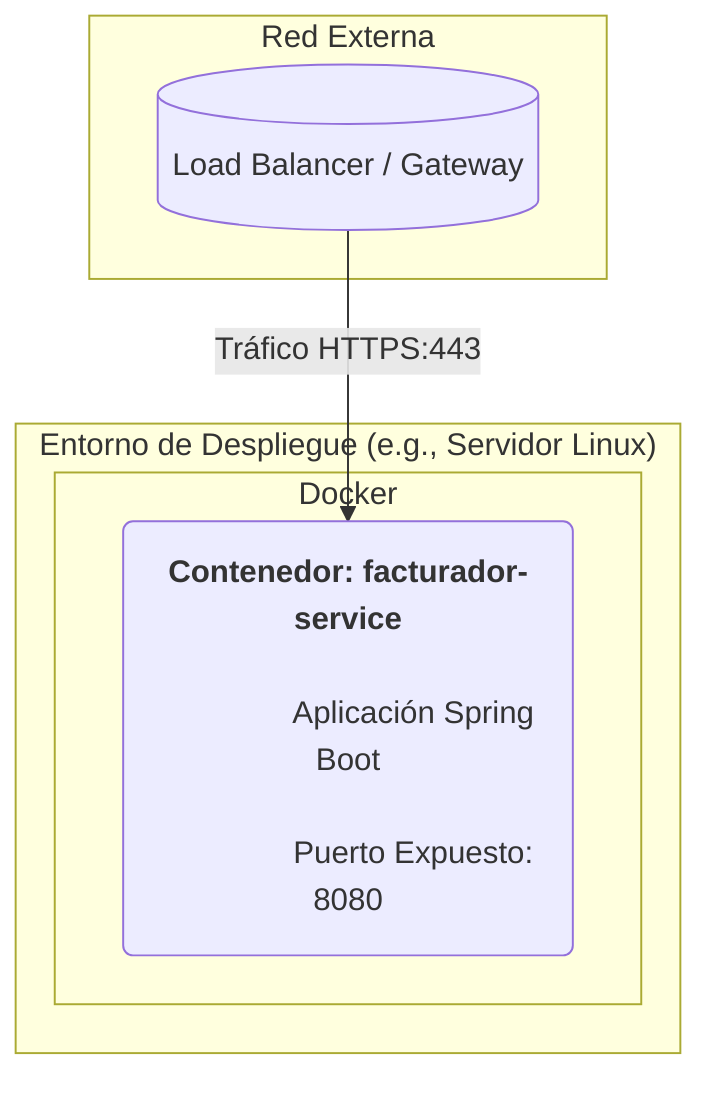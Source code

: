 graph TD
    subgraph "Entorno de Despliegue (e.g., Servidor Linux)"
        subgraph "Docker"
            container("
                <b>Contenedor: facturador-service</b><br/>
                Aplicación Spring Boot<br/>
                Puerto Expuesto: 8080
            ")
        end
    end

    subgraph "Red Externa"
        lb[("Load Balancer / Gateway")]
    end

    lb -- "Tráfico HTTPS:443" --> container